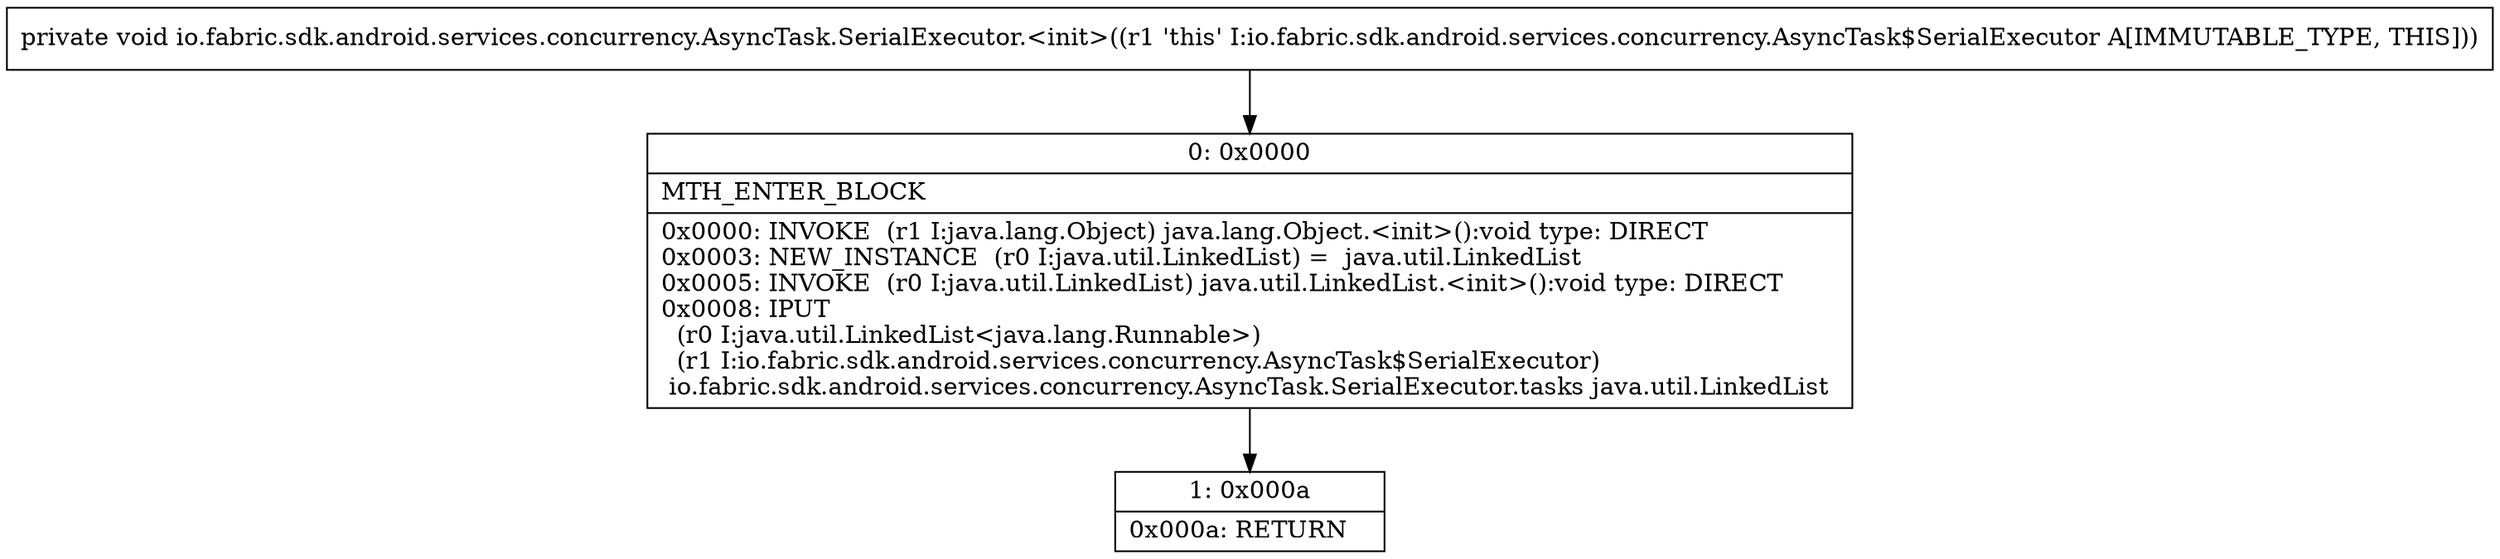 digraph "CFG forio.fabric.sdk.android.services.concurrency.AsyncTask.SerialExecutor.\<init\>()V" {
Node_0 [shape=record,label="{0\:\ 0x0000|MTH_ENTER_BLOCK\l|0x0000: INVOKE  (r1 I:java.lang.Object) java.lang.Object.\<init\>():void type: DIRECT \l0x0003: NEW_INSTANCE  (r0 I:java.util.LinkedList) =  java.util.LinkedList \l0x0005: INVOKE  (r0 I:java.util.LinkedList) java.util.LinkedList.\<init\>():void type: DIRECT \l0x0008: IPUT  \l  (r0 I:java.util.LinkedList\<java.lang.Runnable\>)\l  (r1 I:io.fabric.sdk.android.services.concurrency.AsyncTask$SerialExecutor)\l io.fabric.sdk.android.services.concurrency.AsyncTask.SerialExecutor.tasks java.util.LinkedList \l}"];
Node_1 [shape=record,label="{1\:\ 0x000a|0x000a: RETURN   \l}"];
MethodNode[shape=record,label="{private void io.fabric.sdk.android.services.concurrency.AsyncTask.SerialExecutor.\<init\>((r1 'this' I:io.fabric.sdk.android.services.concurrency.AsyncTask$SerialExecutor A[IMMUTABLE_TYPE, THIS])) }"];
MethodNode -> Node_0;
Node_0 -> Node_1;
}

